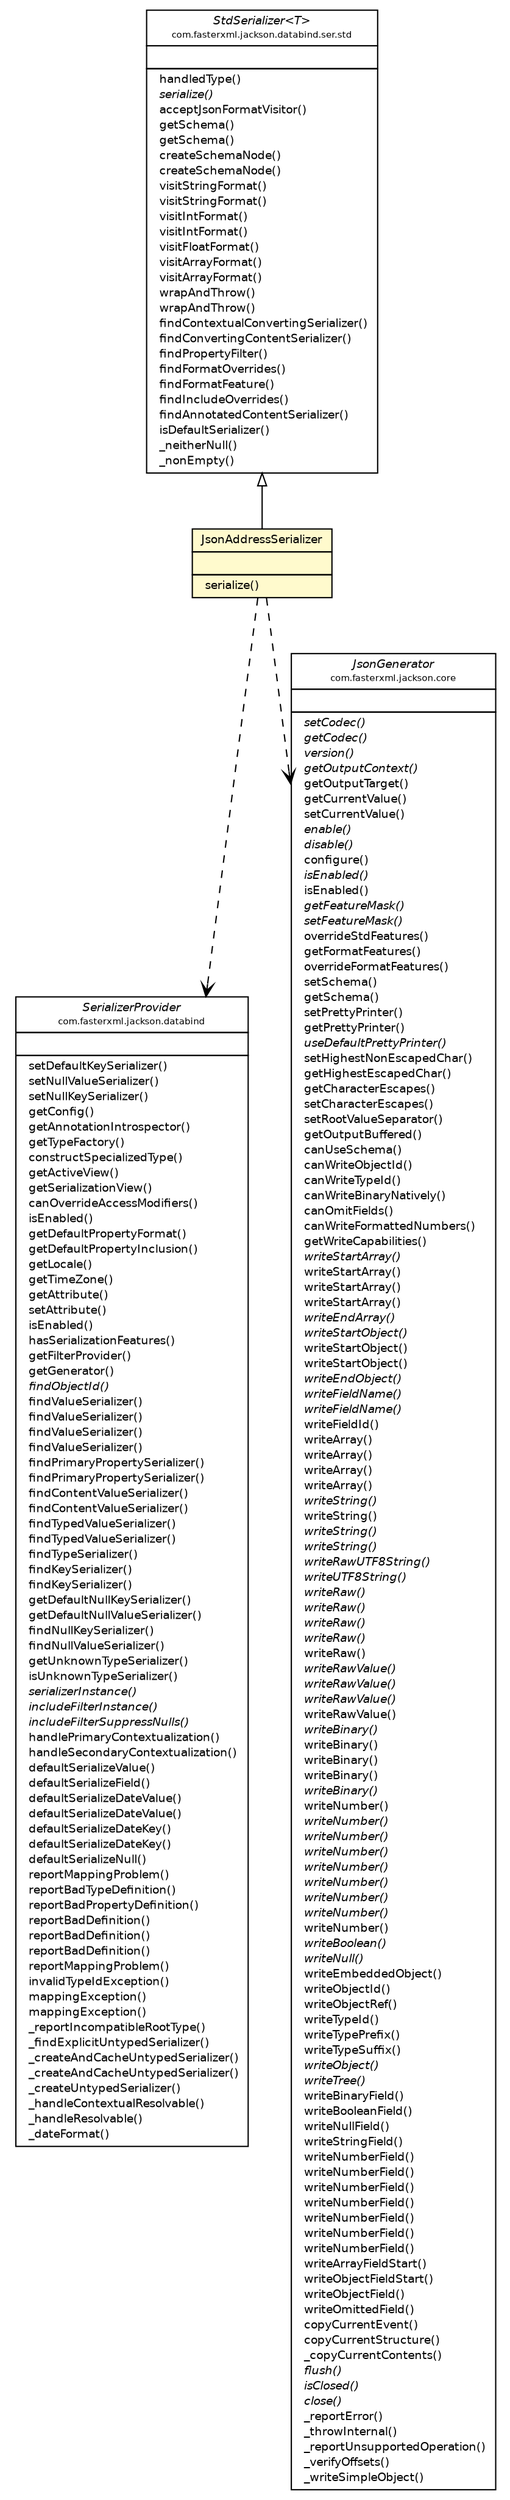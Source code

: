#!/usr/local/bin/dot
#
# Class diagram 
# Generated by UMLGraph version 5.2 (http://www.umlgraph.org/)
#

digraph G {
	edge [fontname="Helvetica",fontsize=10,labelfontname="Helvetica",labelfontsize=10];
	node [fontname="Helvetica",fontsize=10,shape=plaintext];
	nodesep=0.25;
	ranksep=0.5;
	// org.vorpal.blade.framework.config.JsonAddressSerializer
	c1021 [label=<<table title="org.vorpal.blade.framework.config.JsonAddressSerializer" border="0" cellborder="1" cellspacing="0" cellpadding="2" port="p" bgcolor="lemonChiffon" href="./JsonAddressSerializer.html">
		<tr><td><table border="0" cellspacing="0" cellpadding="1">
<tr><td align="center" balign="center"> JsonAddressSerializer </td></tr>
		</table></td></tr>
		<tr><td><table border="0" cellspacing="0" cellpadding="1">
<tr><td align="left" balign="left">  </td></tr>
		</table></td></tr>
		<tr><td><table border="0" cellspacing="0" cellpadding="1">
<tr><td align="left" balign="left">  serialize() </td></tr>
		</table></td></tr>
		</table>>, fontname="Helvetica", fontcolor="black", fontsize=9.0];
	//org.vorpal.blade.framework.config.JsonAddressSerializer extends com.fasterxml.jackson.databind.ser.std.StdSerializer<javax.servlet.sip.Address>
	c1037:p -> c1021:p [dir=back,arrowtail=empty];
	// org.vorpal.blade.framework.config.JsonAddressSerializer DEPEND com.fasterxml.jackson.databind.SerializerProvider
	c1021:p -> c1038:p [taillabel="", label="", headlabel="", fontname="Helvetica", fontcolor="black", fontsize=10.0, color="black", arrowhead=open, style=dashed];
	// org.vorpal.blade.framework.config.JsonAddressSerializer DEPEND com.fasterxml.jackson.core.JsonGenerator
	c1021:p -> c1039:p [taillabel="", label="", headlabel="", fontname="Helvetica", fontcolor="black", fontsize=10.0, color="black", arrowhead=open, style=dashed];
	// com.fasterxml.jackson.core.JsonGenerator
	c1039 [label=<<table title="com.fasterxml.jackson.core.JsonGenerator" border="0" cellborder="1" cellspacing="0" cellpadding="2" port="p" href="http://java.sun.com/j2se/1.4.2/docs/api/com/fasterxml/jackson/core/JsonGenerator.html">
		<tr><td><table border="0" cellspacing="0" cellpadding="1">
<tr><td align="center" balign="center"><font face="Helvetica-Oblique"> JsonGenerator </font></td></tr>
<tr><td align="center" balign="center"><font point-size="7.0"> com.fasterxml.jackson.core </font></td></tr>
		</table></td></tr>
		<tr><td><table border="0" cellspacing="0" cellpadding="1">
<tr><td align="left" balign="left">  </td></tr>
		</table></td></tr>
		<tr><td><table border="0" cellspacing="0" cellpadding="1">
<tr><td align="left" balign="left"><font face="Helvetica-Oblique" point-size="9.0">  setCodec() </font></td></tr>
<tr><td align="left" balign="left"><font face="Helvetica-Oblique" point-size="9.0">  getCodec() </font></td></tr>
<tr><td align="left" balign="left"><font face="Helvetica-Oblique" point-size="9.0">  version() </font></td></tr>
<tr><td align="left" balign="left"><font face="Helvetica-Oblique" point-size="9.0">  getOutputContext() </font></td></tr>
<tr><td align="left" balign="left">  getOutputTarget() </td></tr>
<tr><td align="left" balign="left">  getCurrentValue() </td></tr>
<tr><td align="left" balign="left">  setCurrentValue() </td></tr>
<tr><td align="left" balign="left"><font face="Helvetica-Oblique" point-size="9.0">  enable() </font></td></tr>
<tr><td align="left" balign="left"><font face="Helvetica-Oblique" point-size="9.0">  disable() </font></td></tr>
<tr><td align="left" balign="left">  configure() </td></tr>
<tr><td align="left" balign="left"><font face="Helvetica-Oblique" point-size="9.0">  isEnabled() </font></td></tr>
<tr><td align="left" balign="left">  isEnabled() </td></tr>
<tr><td align="left" balign="left"><font face="Helvetica-Oblique" point-size="9.0">  getFeatureMask() </font></td></tr>
<tr><td align="left" balign="left"><font face="Helvetica-Oblique" point-size="9.0">  setFeatureMask() </font></td></tr>
<tr><td align="left" balign="left">  overrideStdFeatures() </td></tr>
<tr><td align="left" balign="left">  getFormatFeatures() </td></tr>
<tr><td align="left" balign="left">  overrideFormatFeatures() </td></tr>
<tr><td align="left" balign="left">  setSchema() </td></tr>
<tr><td align="left" balign="left">  getSchema() </td></tr>
<tr><td align="left" balign="left">  setPrettyPrinter() </td></tr>
<tr><td align="left" balign="left">  getPrettyPrinter() </td></tr>
<tr><td align="left" balign="left"><font face="Helvetica-Oblique" point-size="9.0">  useDefaultPrettyPrinter() </font></td></tr>
<tr><td align="left" balign="left">  setHighestNonEscapedChar() </td></tr>
<tr><td align="left" balign="left">  getHighestEscapedChar() </td></tr>
<tr><td align="left" balign="left">  getCharacterEscapes() </td></tr>
<tr><td align="left" balign="left">  setCharacterEscapes() </td></tr>
<tr><td align="left" balign="left">  setRootValueSeparator() </td></tr>
<tr><td align="left" balign="left">  getOutputBuffered() </td></tr>
<tr><td align="left" balign="left">  canUseSchema() </td></tr>
<tr><td align="left" balign="left">  canWriteObjectId() </td></tr>
<tr><td align="left" balign="left">  canWriteTypeId() </td></tr>
<tr><td align="left" balign="left">  canWriteBinaryNatively() </td></tr>
<tr><td align="left" balign="left">  canOmitFields() </td></tr>
<tr><td align="left" balign="left">  canWriteFormattedNumbers() </td></tr>
<tr><td align="left" balign="left">  getWriteCapabilities() </td></tr>
<tr><td align="left" balign="left"><font face="Helvetica-Oblique" point-size="9.0">  writeStartArray() </font></td></tr>
<tr><td align="left" balign="left">  writeStartArray() </td></tr>
<tr><td align="left" balign="left">  writeStartArray() </td></tr>
<tr><td align="left" balign="left">  writeStartArray() </td></tr>
<tr><td align="left" balign="left"><font face="Helvetica-Oblique" point-size="9.0">  writeEndArray() </font></td></tr>
<tr><td align="left" balign="left"><font face="Helvetica-Oblique" point-size="9.0">  writeStartObject() </font></td></tr>
<tr><td align="left" balign="left">  writeStartObject() </td></tr>
<tr><td align="left" balign="left">  writeStartObject() </td></tr>
<tr><td align="left" balign="left"><font face="Helvetica-Oblique" point-size="9.0">  writeEndObject() </font></td></tr>
<tr><td align="left" balign="left"><font face="Helvetica-Oblique" point-size="9.0">  writeFieldName() </font></td></tr>
<tr><td align="left" balign="left"><font face="Helvetica-Oblique" point-size="9.0">  writeFieldName() </font></td></tr>
<tr><td align="left" balign="left">  writeFieldId() </td></tr>
<tr><td align="left" balign="left">  writeArray() </td></tr>
<tr><td align="left" balign="left">  writeArray() </td></tr>
<tr><td align="left" balign="left">  writeArray() </td></tr>
<tr><td align="left" balign="left">  writeArray() </td></tr>
<tr><td align="left" balign="left"><font face="Helvetica-Oblique" point-size="9.0">  writeString() </font></td></tr>
<tr><td align="left" balign="left">  writeString() </td></tr>
<tr><td align="left" balign="left"><font face="Helvetica-Oblique" point-size="9.0">  writeString() </font></td></tr>
<tr><td align="left" balign="left"><font face="Helvetica-Oblique" point-size="9.0">  writeString() </font></td></tr>
<tr><td align="left" balign="left"><font face="Helvetica-Oblique" point-size="9.0">  writeRawUTF8String() </font></td></tr>
<tr><td align="left" balign="left"><font face="Helvetica-Oblique" point-size="9.0">  writeUTF8String() </font></td></tr>
<tr><td align="left" balign="left"><font face="Helvetica-Oblique" point-size="9.0">  writeRaw() </font></td></tr>
<tr><td align="left" balign="left"><font face="Helvetica-Oblique" point-size="9.0">  writeRaw() </font></td></tr>
<tr><td align="left" balign="left"><font face="Helvetica-Oblique" point-size="9.0">  writeRaw() </font></td></tr>
<tr><td align="left" balign="left"><font face="Helvetica-Oblique" point-size="9.0">  writeRaw() </font></td></tr>
<tr><td align="left" balign="left">  writeRaw() </td></tr>
<tr><td align="left" balign="left"><font face="Helvetica-Oblique" point-size="9.0">  writeRawValue() </font></td></tr>
<tr><td align="left" balign="left"><font face="Helvetica-Oblique" point-size="9.0">  writeRawValue() </font></td></tr>
<tr><td align="left" balign="left"><font face="Helvetica-Oblique" point-size="9.0">  writeRawValue() </font></td></tr>
<tr><td align="left" balign="left">  writeRawValue() </td></tr>
<tr><td align="left" balign="left"><font face="Helvetica-Oblique" point-size="9.0">  writeBinary() </font></td></tr>
<tr><td align="left" balign="left">  writeBinary() </td></tr>
<tr><td align="left" balign="left">  writeBinary() </td></tr>
<tr><td align="left" balign="left">  writeBinary() </td></tr>
<tr><td align="left" balign="left"><font face="Helvetica-Oblique" point-size="9.0">  writeBinary() </font></td></tr>
<tr><td align="left" balign="left">  writeNumber() </td></tr>
<tr><td align="left" balign="left"><font face="Helvetica-Oblique" point-size="9.0">  writeNumber() </font></td></tr>
<tr><td align="left" balign="left"><font face="Helvetica-Oblique" point-size="9.0">  writeNumber() </font></td></tr>
<tr><td align="left" balign="left"><font face="Helvetica-Oblique" point-size="9.0">  writeNumber() </font></td></tr>
<tr><td align="left" balign="left"><font face="Helvetica-Oblique" point-size="9.0">  writeNumber() </font></td></tr>
<tr><td align="left" balign="left"><font face="Helvetica-Oblique" point-size="9.0">  writeNumber() </font></td></tr>
<tr><td align="left" balign="left"><font face="Helvetica-Oblique" point-size="9.0">  writeNumber() </font></td></tr>
<tr><td align="left" balign="left"><font face="Helvetica-Oblique" point-size="9.0">  writeNumber() </font></td></tr>
<tr><td align="left" balign="left">  writeNumber() </td></tr>
<tr><td align="left" balign="left"><font face="Helvetica-Oblique" point-size="9.0">  writeBoolean() </font></td></tr>
<tr><td align="left" balign="left"><font face="Helvetica-Oblique" point-size="9.0">  writeNull() </font></td></tr>
<tr><td align="left" balign="left">  writeEmbeddedObject() </td></tr>
<tr><td align="left" balign="left">  writeObjectId() </td></tr>
<tr><td align="left" balign="left">  writeObjectRef() </td></tr>
<tr><td align="left" balign="left">  writeTypeId() </td></tr>
<tr><td align="left" balign="left">  writeTypePrefix() </td></tr>
<tr><td align="left" balign="left">  writeTypeSuffix() </td></tr>
<tr><td align="left" balign="left"><font face="Helvetica-Oblique" point-size="9.0">  writeObject() </font></td></tr>
<tr><td align="left" balign="left"><font face="Helvetica-Oblique" point-size="9.0">  writeTree() </font></td></tr>
<tr><td align="left" balign="left">  writeBinaryField() </td></tr>
<tr><td align="left" balign="left">  writeBooleanField() </td></tr>
<tr><td align="left" balign="left">  writeNullField() </td></tr>
<tr><td align="left" balign="left">  writeStringField() </td></tr>
<tr><td align="left" balign="left">  writeNumberField() </td></tr>
<tr><td align="left" balign="left">  writeNumberField() </td></tr>
<tr><td align="left" balign="left">  writeNumberField() </td></tr>
<tr><td align="left" balign="left">  writeNumberField() </td></tr>
<tr><td align="left" balign="left">  writeNumberField() </td></tr>
<tr><td align="left" balign="left">  writeNumberField() </td></tr>
<tr><td align="left" balign="left">  writeNumberField() </td></tr>
<tr><td align="left" balign="left">  writeArrayFieldStart() </td></tr>
<tr><td align="left" balign="left">  writeObjectFieldStart() </td></tr>
<tr><td align="left" balign="left">  writeObjectField() </td></tr>
<tr><td align="left" balign="left">  writeOmittedField() </td></tr>
<tr><td align="left" balign="left">  copyCurrentEvent() </td></tr>
<tr><td align="left" balign="left">  copyCurrentStructure() </td></tr>
<tr><td align="left" balign="left">  _copyCurrentContents() </td></tr>
<tr><td align="left" balign="left"><font face="Helvetica-Oblique" point-size="9.0">  flush() </font></td></tr>
<tr><td align="left" balign="left"><font face="Helvetica-Oblique" point-size="9.0">  isClosed() </font></td></tr>
<tr><td align="left" balign="left"><font face="Helvetica-Oblique" point-size="9.0">  close() </font></td></tr>
<tr><td align="left" balign="left">  _reportError() </td></tr>
<tr><td align="left" balign="left">  _throwInternal() </td></tr>
<tr><td align="left" balign="left">  _reportUnsupportedOperation() </td></tr>
<tr><td align="left" balign="left">  _verifyOffsets() </td></tr>
<tr><td align="left" balign="left">  _writeSimpleObject() </td></tr>
		</table></td></tr>
		</table>>, fontname="Helvetica", fontcolor="black", fontsize=9.0];
	// com.fasterxml.jackson.databind.SerializerProvider
	c1038 [label=<<table title="com.fasterxml.jackson.databind.SerializerProvider" border="0" cellborder="1" cellspacing="0" cellpadding="2" port="p" href="http://java.sun.com/j2se/1.4.2/docs/api/com/fasterxml/jackson/databind/SerializerProvider.html">
		<tr><td><table border="0" cellspacing="0" cellpadding="1">
<tr><td align="center" balign="center"><font face="Helvetica-Oblique"> SerializerProvider </font></td></tr>
<tr><td align="center" balign="center"><font point-size="7.0"> com.fasterxml.jackson.databind </font></td></tr>
		</table></td></tr>
		<tr><td><table border="0" cellspacing="0" cellpadding="1">
<tr><td align="left" balign="left">  </td></tr>
		</table></td></tr>
		<tr><td><table border="0" cellspacing="0" cellpadding="1">
<tr><td align="left" balign="left">  setDefaultKeySerializer() </td></tr>
<tr><td align="left" balign="left">  setNullValueSerializer() </td></tr>
<tr><td align="left" balign="left">  setNullKeySerializer() </td></tr>
<tr><td align="left" balign="left">  getConfig() </td></tr>
<tr><td align="left" balign="left">  getAnnotationIntrospector() </td></tr>
<tr><td align="left" balign="left">  getTypeFactory() </td></tr>
<tr><td align="left" balign="left">  constructSpecializedType() </td></tr>
<tr><td align="left" balign="left">  getActiveView() </td></tr>
<tr><td align="left" balign="left">  getSerializationView() </td></tr>
<tr><td align="left" balign="left">  canOverrideAccessModifiers() </td></tr>
<tr><td align="left" balign="left">  isEnabled() </td></tr>
<tr><td align="left" balign="left">  getDefaultPropertyFormat() </td></tr>
<tr><td align="left" balign="left">  getDefaultPropertyInclusion() </td></tr>
<tr><td align="left" balign="left">  getLocale() </td></tr>
<tr><td align="left" balign="left">  getTimeZone() </td></tr>
<tr><td align="left" balign="left">  getAttribute() </td></tr>
<tr><td align="left" balign="left">  setAttribute() </td></tr>
<tr><td align="left" balign="left">  isEnabled() </td></tr>
<tr><td align="left" balign="left">  hasSerializationFeatures() </td></tr>
<tr><td align="left" balign="left">  getFilterProvider() </td></tr>
<tr><td align="left" balign="left">  getGenerator() </td></tr>
<tr><td align="left" balign="left"><font face="Helvetica-Oblique" point-size="9.0">  findObjectId() </font></td></tr>
<tr><td align="left" balign="left">  findValueSerializer() </td></tr>
<tr><td align="left" balign="left">  findValueSerializer() </td></tr>
<tr><td align="left" balign="left">  findValueSerializer() </td></tr>
<tr><td align="left" balign="left">  findValueSerializer() </td></tr>
<tr><td align="left" balign="left">  findPrimaryPropertySerializer() </td></tr>
<tr><td align="left" balign="left">  findPrimaryPropertySerializer() </td></tr>
<tr><td align="left" balign="left">  findContentValueSerializer() </td></tr>
<tr><td align="left" balign="left">  findContentValueSerializer() </td></tr>
<tr><td align="left" balign="left">  findTypedValueSerializer() </td></tr>
<tr><td align="left" balign="left">  findTypedValueSerializer() </td></tr>
<tr><td align="left" balign="left">  findTypeSerializer() </td></tr>
<tr><td align="left" balign="left">  findKeySerializer() </td></tr>
<tr><td align="left" balign="left">  findKeySerializer() </td></tr>
<tr><td align="left" balign="left">  getDefaultNullKeySerializer() </td></tr>
<tr><td align="left" balign="left">  getDefaultNullValueSerializer() </td></tr>
<tr><td align="left" balign="left">  findNullKeySerializer() </td></tr>
<tr><td align="left" balign="left">  findNullValueSerializer() </td></tr>
<tr><td align="left" balign="left">  getUnknownTypeSerializer() </td></tr>
<tr><td align="left" balign="left">  isUnknownTypeSerializer() </td></tr>
<tr><td align="left" balign="left"><font face="Helvetica-Oblique" point-size="9.0">  serializerInstance() </font></td></tr>
<tr><td align="left" balign="left"><font face="Helvetica-Oblique" point-size="9.0">  includeFilterInstance() </font></td></tr>
<tr><td align="left" balign="left"><font face="Helvetica-Oblique" point-size="9.0">  includeFilterSuppressNulls() </font></td></tr>
<tr><td align="left" balign="left">  handlePrimaryContextualization() </td></tr>
<tr><td align="left" balign="left">  handleSecondaryContextualization() </td></tr>
<tr><td align="left" balign="left">  defaultSerializeValue() </td></tr>
<tr><td align="left" balign="left">  defaultSerializeField() </td></tr>
<tr><td align="left" balign="left">  defaultSerializeDateValue() </td></tr>
<tr><td align="left" balign="left">  defaultSerializeDateValue() </td></tr>
<tr><td align="left" balign="left">  defaultSerializeDateKey() </td></tr>
<tr><td align="left" balign="left">  defaultSerializeDateKey() </td></tr>
<tr><td align="left" balign="left">  defaultSerializeNull() </td></tr>
<tr><td align="left" balign="left">  reportMappingProblem() </td></tr>
<tr><td align="left" balign="left">  reportBadTypeDefinition() </td></tr>
<tr><td align="left" balign="left">  reportBadPropertyDefinition() </td></tr>
<tr><td align="left" balign="left">  reportBadDefinition() </td></tr>
<tr><td align="left" balign="left">  reportBadDefinition() </td></tr>
<tr><td align="left" balign="left">  reportBadDefinition() </td></tr>
<tr><td align="left" balign="left">  reportMappingProblem() </td></tr>
<tr><td align="left" balign="left">  invalidTypeIdException() </td></tr>
<tr><td align="left" balign="left">  mappingException() </td></tr>
<tr><td align="left" balign="left">  mappingException() </td></tr>
<tr><td align="left" balign="left">  _reportIncompatibleRootType() </td></tr>
<tr><td align="left" balign="left">  _findExplicitUntypedSerializer() </td></tr>
<tr><td align="left" balign="left">  _createAndCacheUntypedSerializer() </td></tr>
<tr><td align="left" balign="left">  _createAndCacheUntypedSerializer() </td></tr>
<tr><td align="left" balign="left">  _createUntypedSerializer() </td></tr>
<tr><td align="left" balign="left">  _handleContextualResolvable() </td></tr>
<tr><td align="left" balign="left">  _handleResolvable() </td></tr>
<tr><td align="left" balign="left">  _dateFormat() </td></tr>
		</table></td></tr>
		</table>>, fontname="Helvetica", fontcolor="black", fontsize=9.0];
	// com.fasterxml.jackson.databind.ser.std.StdSerializer<T>
	c1037 [label=<<table title="com.fasterxml.jackson.databind.ser.std.StdSerializer" border="0" cellborder="1" cellspacing="0" cellpadding="2" port="p" href="http://java.sun.com/j2se/1.4.2/docs/api/com/fasterxml/jackson/databind/ser/std/StdSerializer.html">
		<tr><td><table border="0" cellspacing="0" cellpadding="1">
<tr><td align="center" balign="center"><font face="Helvetica-Oblique"> StdSerializer&lt;T&gt; </font></td></tr>
<tr><td align="center" balign="center"><font point-size="7.0"> com.fasterxml.jackson.databind.ser.std </font></td></tr>
		</table></td></tr>
		<tr><td><table border="0" cellspacing="0" cellpadding="1">
<tr><td align="left" balign="left">  </td></tr>
		</table></td></tr>
		<tr><td><table border="0" cellspacing="0" cellpadding="1">
<tr><td align="left" balign="left">  handledType() </td></tr>
<tr><td align="left" balign="left"><font face="Helvetica-Oblique" point-size="9.0">  serialize() </font></td></tr>
<tr><td align="left" balign="left">  acceptJsonFormatVisitor() </td></tr>
<tr><td align="left" balign="left">  getSchema() </td></tr>
<tr><td align="left" balign="left">  getSchema() </td></tr>
<tr><td align="left" balign="left">  createSchemaNode() </td></tr>
<tr><td align="left" balign="left">  createSchemaNode() </td></tr>
<tr><td align="left" balign="left">  visitStringFormat() </td></tr>
<tr><td align="left" balign="left">  visitStringFormat() </td></tr>
<tr><td align="left" balign="left">  visitIntFormat() </td></tr>
<tr><td align="left" balign="left">  visitIntFormat() </td></tr>
<tr><td align="left" balign="left">  visitFloatFormat() </td></tr>
<tr><td align="left" balign="left">  visitArrayFormat() </td></tr>
<tr><td align="left" balign="left">  visitArrayFormat() </td></tr>
<tr><td align="left" balign="left">  wrapAndThrow() </td></tr>
<tr><td align="left" balign="left">  wrapAndThrow() </td></tr>
<tr><td align="left" balign="left">  findContextualConvertingSerializer() </td></tr>
<tr><td align="left" balign="left">  findConvertingContentSerializer() </td></tr>
<tr><td align="left" balign="left">  findPropertyFilter() </td></tr>
<tr><td align="left" balign="left">  findFormatOverrides() </td></tr>
<tr><td align="left" balign="left">  findFormatFeature() </td></tr>
<tr><td align="left" balign="left">  findIncludeOverrides() </td></tr>
<tr><td align="left" balign="left">  findAnnotatedContentSerializer() </td></tr>
<tr><td align="left" balign="left">  isDefaultSerializer() </td></tr>
<tr><td align="left" balign="left">  _neitherNull() </td></tr>
<tr><td align="left" balign="left">  _nonEmpty() </td></tr>
		</table></td></tr>
		</table>>, fontname="Helvetica", fontcolor="black", fontsize=9.0];
}

